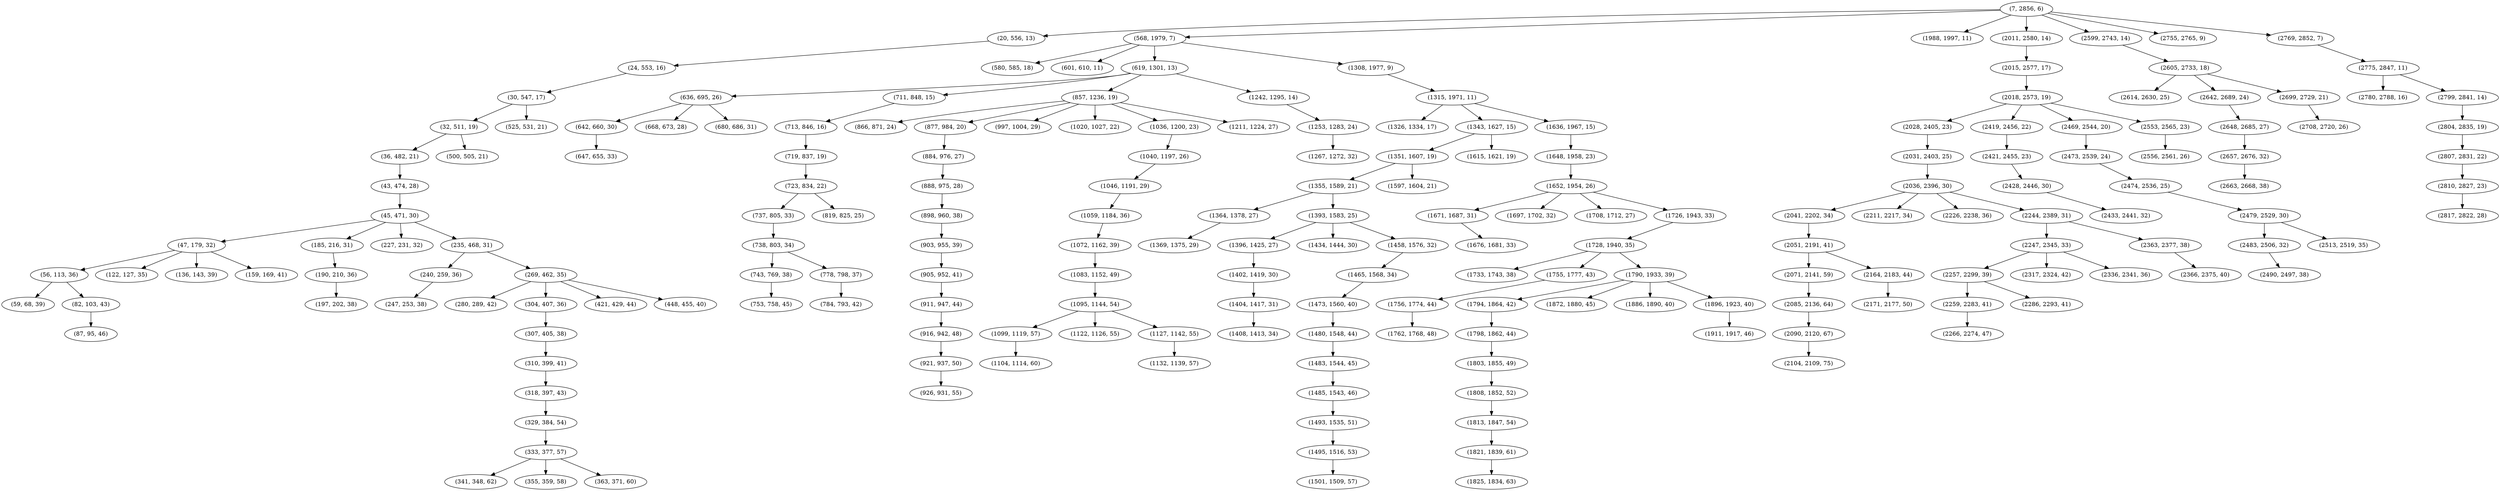 digraph tree {
    "(7, 2856, 6)";
    "(20, 556, 13)";
    "(24, 553, 16)";
    "(30, 547, 17)";
    "(32, 511, 19)";
    "(36, 482, 21)";
    "(43, 474, 28)";
    "(45, 471, 30)";
    "(47, 179, 32)";
    "(56, 113, 36)";
    "(59, 68, 39)";
    "(82, 103, 43)";
    "(87, 95, 46)";
    "(122, 127, 35)";
    "(136, 143, 39)";
    "(159, 169, 41)";
    "(185, 216, 31)";
    "(190, 210, 36)";
    "(197, 202, 38)";
    "(227, 231, 32)";
    "(235, 468, 31)";
    "(240, 259, 36)";
    "(247, 253, 38)";
    "(269, 462, 35)";
    "(280, 289, 42)";
    "(304, 407, 36)";
    "(307, 405, 38)";
    "(310, 399, 41)";
    "(318, 397, 43)";
    "(329, 384, 54)";
    "(333, 377, 57)";
    "(341, 348, 62)";
    "(355, 359, 58)";
    "(363, 371, 60)";
    "(421, 429, 44)";
    "(448, 455, 40)";
    "(500, 505, 21)";
    "(525, 531, 21)";
    "(568, 1979, 7)";
    "(580, 585, 18)";
    "(601, 610, 11)";
    "(619, 1301, 13)";
    "(636, 695, 26)";
    "(642, 660, 30)";
    "(647, 655, 33)";
    "(668, 673, 28)";
    "(680, 686, 31)";
    "(711, 848, 15)";
    "(713, 846, 16)";
    "(719, 837, 19)";
    "(723, 834, 22)";
    "(737, 805, 33)";
    "(738, 803, 34)";
    "(743, 769, 38)";
    "(753, 758, 45)";
    "(778, 798, 37)";
    "(784, 793, 42)";
    "(819, 825, 25)";
    "(857, 1236, 19)";
    "(866, 871, 24)";
    "(877, 984, 20)";
    "(884, 976, 27)";
    "(888, 975, 28)";
    "(898, 960, 38)";
    "(903, 955, 39)";
    "(905, 952, 41)";
    "(911, 947, 44)";
    "(916, 942, 48)";
    "(921, 937, 50)";
    "(926, 931, 55)";
    "(997, 1004, 29)";
    "(1020, 1027, 22)";
    "(1036, 1200, 23)";
    "(1040, 1197, 26)";
    "(1046, 1191, 29)";
    "(1059, 1184, 36)";
    "(1072, 1162, 39)";
    "(1083, 1152, 49)";
    "(1095, 1144, 54)";
    "(1099, 1119, 57)";
    "(1104, 1114, 60)";
    "(1122, 1126, 55)";
    "(1127, 1142, 55)";
    "(1132, 1139, 57)";
    "(1211, 1224, 27)";
    "(1242, 1295, 14)";
    "(1253, 1283, 24)";
    "(1267, 1272, 32)";
    "(1308, 1977, 9)";
    "(1315, 1971, 11)";
    "(1326, 1334, 17)";
    "(1343, 1627, 15)";
    "(1351, 1607, 19)";
    "(1355, 1589, 21)";
    "(1364, 1378, 27)";
    "(1369, 1375, 29)";
    "(1393, 1583, 25)";
    "(1396, 1425, 27)";
    "(1402, 1419, 30)";
    "(1404, 1417, 31)";
    "(1408, 1413, 34)";
    "(1434, 1444, 30)";
    "(1458, 1576, 32)";
    "(1465, 1568, 34)";
    "(1473, 1560, 40)";
    "(1480, 1548, 44)";
    "(1483, 1544, 45)";
    "(1485, 1543, 46)";
    "(1493, 1535, 51)";
    "(1495, 1516, 53)";
    "(1501, 1509, 57)";
    "(1597, 1604, 21)";
    "(1615, 1621, 19)";
    "(1636, 1967, 15)";
    "(1648, 1958, 23)";
    "(1652, 1954, 26)";
    "(1671, 1687, 31)";
    "(1676, 1681, 33)";
    "(1697, 1702, 32)";
    "(1708, 1712, 27)";
    "(1726, 1943, 33)";
    "(1728, 1940, 35)";
    "(1733, 1743, 38)";
    "(1755, 1777, 43)";
    "(1756, 1774, 44)";
    "(1762, 1768, 48)";
    "(1790, 1933, 39)";
    "(1794, 1864, 42)";
    "(1798, 1862, 44)";
    "(1803, 1855, 49)";
    "(1808, 1852, 52)";
    "(1813, 1847, 54)";
    "(1821, 1839, 61)";
    "(1825, 1834, 63)";
    "(1872, 1880, 45)";
    "(1886, 1890, 40)";
    "(1896, 1923, 40)";
    "(1911, 1917, 46)";
    "(1988, 1997, 11)";
    "(2011, 2580, 14)";
    "(2015, 2577, 17)";
    "(2018, 2573, 19)";
    "(2028, 2405, 23)";
    "(2031, 2403, 25)";
    "(2036, 2396, 30)";
    "(2041, 2202, 34)";
    "(2051, 2191, 41)";
    "(2071, 2141, 59)";
    "(2085, 2136, 64)";
    "(2090, 2120, 67)";
    "(2104, 2109, 75)";
    "(2164, 2183, 44)";
    "(2171, 2177, 50)";
    "(2211, 2217, 34)";
    "(2226, 2238, 36)";
    "(2244, 2389, 31)";
    "(2247, 2345, 33)";
    "(2257, 2299, 39)";
    "(2259, 2283, 41)";
    "(2266, 2274, 47)";
    "(2286, 2293, 41)";
    "(2317, 2324, 42)";
    "(2336, 2341, 36)";
    "(2363, 2377, 38)";
    "(2366, 2375, 40)";
    "(2419, 2456, 22)";
    "(2421, 2455, 23)";
    "(2428, 2446, 30)";
    "(2433, 2441, 32)";
    "(2469, 2544, 20)";
    "(2473, 2539, 24)";
    "(2474, 2536, 25)";
    "(2479, 2529, 30)";
    "(2483, 2506, 32)";
    "(2490, 2497, 38)";
    "(2513, 2519, 35)";
    "(2553, 2565, 23)";
    "(2556, 2561, 26)";
    "(2599, 2743, 14)";
    "(2605, 2733, 18)";
    "(2614, 2630, 25)";
    "(2642, 2689, 24)";
    "(2648, 2685, 27)";
    "(2657, 2676, 32)";
    "(2663, 2668, 38)";
    "(2699, 2729, 21)";
    "(2708, 2720, 26)";
    "(2755, 2765, 9)";
    "(2769, 2852, 7)";
    "(2775, 2847, 11)";
    "(2780, 2788, 16)";
    "(2799, 2841, 14)";
    "(2804, 2835, 19)";
    "(2807, 2831, 22)";
    "(2810, 2827, 23)";
    "(2817, 2822, 28)";
    "(7, 2856, 6)" -> "(20, 556, 13)";
    "(7, 2856, 6)" -> "(568, 1979, 7)";
    "(7, 2856, 6)" -> "(1988, 1997, 11)";
    "(7, 2856, 6)" -> "(2011, 2580, 14)";
    "(7, 2856, 6)" -> "(2599, 2743, 14)";
    "(7, 2856, 6)" -> "(2755, 2765, 9)";
    "(7, 2856, 6)" -> "(2769, 2852, 7)";
    "(20, 556, 13)" -> "(24, 553, 16)";
    "(24, 553, 16)" -> "(30, 547, 17)";
    "(30, 547, 17)" -> "(32, 511, 19)";
    "(30, 547, 17)" -> "(525, 531, 21)";
    "(32, 511, 19)" -> "(36, 482, 21)";
    "(32, 511, 19)" -> "(500, 505, 21)";
    "(36, 482, 21)" -> "(43, 474, 28)";
    "(43, 474, 28)" -> "(45, 471, 30)";
    "(45, 471, 30)" -> "(47, 179, 32)";
    "(45, 471, 30)" -> "(185, 216, 31)";
    "(45, 471, 30)" -> "(227, 231, 32)";
    "(45, 471, 30)" -> "(235, 468, 31)";
    "(47, 179, 32)" -> "(56, 113, 36)";
    "(47, 179, 32)" -> "(122, 127, 35)";
    "(47, 179, 32)" -> "(136, 143, 39)";
    "(47, 179, 32)" -> "(159, 169, 41)";
    "(56, 113, 36)" -> "(59, 68, 39)";
    "(56, 113, 36)" -> "(82, 103, 43)";
    "(82, 103, 43)" -> "(87, 95, 46)";
    "(185, 216, 31)" -> "(190, 210, 36)";
    "(190, 210, 36)" -> "(197, 202, 38)";
    "(235, 468, 31)" -> "(240, 259, 36)";
    "(235, 468, 31)" -> "(269, 462, 35)";
    "(240, 259, 36)" -> "(247, 253, 38)";
    "(269, 462, 35)" -> "(280, 289, 42)";
    "(269, 462, 35)" -> "(304, 407, 36)";
    "(269, 462, 35)" -> "(421, 429, 44)";
    "(269, 462, 35)" -> "(448, 455, 40)";
    "(304, 407, 36)" -> "(307, 405, 38)";
    "(307, 405, 38)" -> "(310, 399, 41)";
    "(310, 399, 41)" -> "(318, 397, 43)";
    "(318, 397, 43)" -> "(329, 384, 54)";
    "(329, 384, 54)" -> "(333, 377, 57)";
    "(333, 377, 57)" -> "(341, 348, 62)";
    "(333, 377, 57)" -> "(355, 359, 58)";
    "(333, 377, 57)" -> "(363, 371, 60)";
    "(568, 1979, 7)" -> "(580, 585, 18)";
    "(568, 1979, 7)" -> "(601, 610, 11)";
    "(568, 1979, 7)" -> "(619, 1301, 13)";
    "(568, 1979, 7)" -> "(1308, 1977, 9)";
    "(619, 1301, 13)" -> "(636, 695, 26)";
    "(619, 1301, 13)" -> "(711, 848, 15)";
    "(619, 1301, 13)" -> "(857, 1236, 19)";
    "(619, 1301, 13)" -> "(1242, 1295, 14)";
    "(636, 695, 26)" -> "(642, 660, 30)";
    "(636, 695, 26)" -> "(668, 673, 28)";
    "(636, 695, 26)" -> "(680, 686, 31)";
    "(642, 660, 30)" -> "(647, 655, 33)";
    "(711, 848, 15)" -> "(713, 846, 16)";
    "(713, 846, 16)" -> "(719, 837, 19)";
    "(719, 837, 19)" -> "(723, 834, 22)";
    "(723, 834, 22)" -> "(737, 805, 33)";
    "(723, 834, 22)" -> "(819, 825, 25)";
    "(737, 805, 33)" -> "(738, 803, 34)";
    "(738, 803, 34)" -> "(743, 769, 38)";
    "(738, 803, 34)" -> "(778, 798, 37)";
    "(743, 769, 38)" -> "(753, 758, 45)";
    "(778, 798, 37)" -> "(784, 793, 42)";
    "(857, 1236, 19)" -> "(866, 871, 24)";
    "(857, 1236, 19)" -> "(877, 984, 20)";
    "(857, 1236, 19)" -> "(997, 1004, 29)";
    "(857, 1236, 19)" -> "(1020, 1027, 22)";
    "(857, 1236, 19)" -> "(1036, 1200, 23)";
    "(857, 1236, 19)" -> "(1211, 1224, 27)";
    "(877, 984, 20)" -> "(884, 976, 27)";
    "(884, 976, 27)" -> "(888, 975, 28)";
    "(888, 975, 28)" -> "(898, 960, 38)";
    "(898, 960, 38)" -> "(903, 955, 39)";
    "(903, 955, 39)" -> "(905, 952, 41)";
    "(905, 952, 41)" -> "(911, 947, 44)";
    "(911, 947, 44)" -> "(916, 942, 48)";
    "(916, 942, 48)" -> "(921, 937, 50)";
    "(921, 937, 50)" -> "(926, 931, 55)";
    "(1036, 1200, 23)" -> "(1040, 1197, 26)";
    "(1040, 1197, 26)" -> "(1046, 1191, 29)";
    "(1046, 1191, 29)" -> "(1059, 1184, 36)";
    "(1059, 1184, 36)" -> "(1072, 1162, 39)";
    "(1072, 1162, 39)" -> "(1083, 1152, 49)";
    "(1083, 1152, 49)" -> "(1095, 1144, 54)";
    "(1095, 1144, 54)" -> "(1099, 1119, 57)";
    "(1095, 1144, 54)" -> "(1122, 1126, 55)";
    "(1095, 1144, 54)" -> "(1127, 1142, 55)";
    "(1099, 1119, 57)" -> "(1104, 1114, 60)";
    "(1127, 1142, 55)" -> "(1132, 1139, 57)";
    "(1242, 1295, 14)" -> "(1253, 1283, 24)";
    "(1253, 1283, 24)" -> "(1267, 1272, 32)";
    "(1308, 1977, 9)" -> "(1315, 1971, 11)";
    "(1315, 1971, 11)" -> "(1326, 1334, 17)";
    "(1315, 1971, 11)" -> "(1343, 1627, 15)";
    "(1315, 1971, 11)" -> "(1636, 1967, 15)";
    "(1343, 1627, 15)" -> "(1351, 1607, 19)";
    "(1343, 1627, 15)" -> "(1615, 1621, 19)";
    "(1351, 1607, 19)" -> "(1355, 1589, 21)";
    "(1351, 1607, 19)" -> "(1597, 1604, 21)";
    "(1355, 1589, 21)" -> "(1364, 1378, 27)";
    "(1355, 1589, 21)" -> "(1393, 1583, 25)";
    "(1364, 1378, 27)" -> "(1369, 1375, 29)";
    "(1393, 1583, 25)" -> "(1396, 1425, 27)";
    "(1393, 1583, 25)" -> "(1434, 1444, 30)";
    "(1393, 1583, 25)" -> "(1458, 1576, 32)";
    "(1396, 1425, 27)" -> "(1402, 1419, 30)";
    "(1402, 1419, 30)" -> "(1404, 1417, 31)";
    "(1404, 1417, 31)" -> "(1408, 1413, 34)";
    "(1458, 1576, 32)" -> "(1465, 1568, 34)";
    "(1465, 1568, 34)" -> "(1473, 1560, 40)";
    "(1473, 1560, 40)" -> "(1480, 1548, 44)";
    "(1480, 1548, 44)" -> "(1483, 1544, 45)";
    "(1483, 1544, 45)" -> "(1485, 1543, 46)";
    "(1485, 1543, 46)" -> "(1493, 1535, 51)";
    "(1493, 1535, 51)" -> "(1495, 1516, 53)";
    "(1495, 1516, 53)" -> "(1501, 1509, 57)";
    "(1636, 1967, 15)" -> "(1648, 1958, 23)";
    "(1648, 1958, 23)" -> "(1652, 1954, 26)";
    "(1652, 1954, 26)" -> "(1671, 1687, 31)";
    "(1652, 1954, 26)" -> "(1697, 1702, 32)";
    "(1652, 1954, 26)" -> "(1708, 1712, 27)";
    "(1652, 1954, 26)" -> "(1726, 1943, 33)";
    "(1671, 1687, 31)" -> "(1676, 1681, 33)";
    "(1726, 1943, 33)" -> "(1728, 1940, 35)";
    "(1728, 1940, 35)" -> "(1733, 1743, 38)";
    "(1728, 1940, 35)" -> "(1755, 1777, 43)";
    "(1728, 1940, 35)" -> "(1790, 1933, 39)";
    "(1755, 1777, 43)" -> "(1756, 1774, 44)";
    "(1756, 1774, 44)" -> "(1762, 1768, 48)";
    "(1790, 1933, 39)" -> "(1794, 1864, 42)";
    "(1790, 1933, 39)" -> "(1872, 1880, 45)";
    "(1790, 1933, 39)" -> "(1886, 1890, 40)";
    "(1790, 1933, 39)" -> "(1896, 1923, 40)";
    "(1794, 1864, 42)" -> "(1798, 1862, 44)";
    "(1798, 1862, 44)" -> "(1803, 1855, 49)";
    "(1803, 1855, 49)" -> "(1808, 1852, 52)";
    "(1808, 1852, 52)" -> "(1813, 1847, 54)";
    "(1813, 1847, 54)" -> "(1821, 1839, 61)";
    "(1821, 1839, 61)" -> "(1825, 1834, 63)";
    "(1896, 1923, 40)" -> "(1911, 1917, 46)";
    "(2011, 2580, 14)" -> "(2015, 2577, 17)";
    "(2015, 2577, 17)" -> "(2018, 2573, 19)";
    "(2018, 2573, 19)" -> "(2028, 2405, 23)";
    "(2018, 2573, 19)" -> "(2419, 2456, 22)";
    "(2018, 2573, 19)" -> "(2469, 2544, 20)";
    "(2018, 2573, 19)" -> "(2553, 2565, 23)";
    "(2028, 2405, 23)" -> "(2031, 2403, 25)";
    "(2031, 2403, 25)" -> "(2036, 2396, 30)";
    "(2036, 2396, 30)" -> "(2041, 2202, 34)";
    "(2036, 2396, 30)" -> "(2211, 2217, 34)";
    "(2036, 2396, 30)" -> "(2226, 2238, 36)";
    "(2036, 2396, 30)" -> "(2244, 2389, 31)";
    "(2041, 2202, 34)" -> "(2051, 2191, 41)";
    "(2051, 2191, 41)" -> "(2071, 2141, 59)";
    "(2051, 2191, 41)" -> "(2164, 2183, 44)";
    "(2071, 2141, 59)" -> "(2085, 2136, 64)";
    "(2085, 2136, 64)" -> "(2090, 2120, 67)";
    "(2090, 2120, 67)" -> "(2104, 2109, 75)";
    "(2164, 2183, 44)" -> "(2171, 2177, 50)";
    "(2244, 2389, 31)" -> "(2247, 2345, 33)";
    "(2244, 2389, 31)" -> "(2363, 2377, 38)";
    "(2247, 2345, 33)" -> "(2257, 2299, 39)";
    "(2247, 2345, 33)" -> "(2317, 2324, 42)";
    "(2247, 2345, 33)" -> "(2336, 2341, 36)";
    "(2257, 2299, 39)" -> "(2259, 2283, 41)";
    "(2257, 2299, 39)" -> "(2286, 2293, 41)";
    "(2259, 2283, 41)" -> "(2266, 2274, 47)";
    "(2363, 2377, 38)" -> "(2366, 2375, 40)";
    "(2419, 2456, 22)" -> "(2421, 2455, 23)";
    "(2421, 2455, 23)" -> "(2428, 2446, 30)";
    "(2428, 2446, 30)" -> "(2433, 2441, 32)";
    "(2469, 2544, 20)" -> "(2473, 2539, 24)";
    "(2473, 2539, 24)" -> "(2474, 2536, 25)";
    "(2474, 2536, 25)" -> "(2479, 2529, 30)";
    "(2479, 2529, 30)" -> "(2483, 2506, 32)";
    "(2479, 2529, 30)" -> "(2513, 2519, 35)";
    "(2483, 2506, 32)" -> "(2490, 2497, 38)";
    "(2553, 2565, 23)" -> "(2556, 2561, 26)";
    "(2599, 2743, 14)" -> "(2605, 2733, 18)";
    "(2605, 2733, 18)" -> "(2614, 2630, 25)";
    "(2605, 2733, 18)" -> "(2642, 2689, 24)";
    "(2605, 2733, 18)" -> "(2699, 2729, 21)";
    "(2642, 2689, 24)" -> "(2648, 2685, 27)";
    "(2648, 2685, 27)" -> "(2657, 2676, 32)";
    "(2657, 2676, 32)" -> "(2663, 2668, 38)";
    "(2699, 2729, 21)" -> "(2708, 2720, 26)";
    "(2769, 2852, 7)" -> "(2775, 2847, 11)";
    "(2775, 2847, 11)" -> "(2780, 2788, 16)";
    "(2775, 2847, 11)" -> "(2799, 2841, 14)";
    "(2799, 2841, 14)" -> "(2804, 2835, 19)";
    "(2804, 2835, 19)" -> "(2807, 2831, 22)";
    "(2807, 2831, 22)" -> "(2810, 2827, 23)";
    "(2810, 2827, 23)" -> "(2817, 2822, 28)";
}
